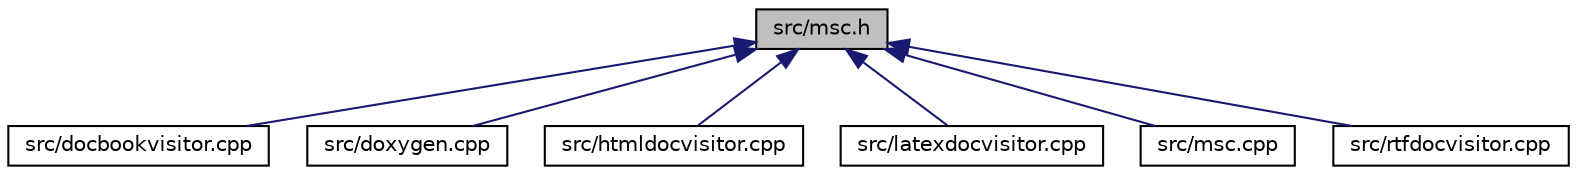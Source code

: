 digraph "src/msc.h"
{
 // INTERACTIVE_SVG=YES
 // LATEX_PDF_SIZE
  edge [fontname="Helvetica",fontsize="10",labelfontname="Helvetica",labelfontsize="10"];
  node [fontname="Helvetica",fontsize="10",shape=record];
  Node1 [label="src/msc.h",height=0.2,width=0.4,color="black", fillcolor="grey75", style="filled", fontcolor="black",tooltip=" "];
  Node1 -> Node2 [dir="back",color="midnightblue",fontsize="10",style="solid",fontname="Helvetica"];
  Node2 [label="src/docbookvisitor.cpp",height=0.2,width=0.4,color="black", fillcolor="white", style="filled",URL="$dc/d05/docbookvisitor_8cpp.html",tooltip=" "];
  Node1 -> Node3 [dir="back",color="midnightblue",fontsize="10",style="solid",fontname="Helvetica"];
  Node3 [label="src/doxygen.cpp",height=0.2,width=0.4,color="black", fillcolor="white", style="filled",URL="$dc/d98/doxygen_8cpp.html",tooltip=" "];
  Node1 -> Node4 [dir="back",color="midnightblue",fontsize="10",style="solid",fontname="Helvetica"];
  Node4 [label="src/htmldocvisitor.cpp",height=0.2,width=0.4,color="black", fillcolor="white", style="filled",URL="$da/db0/htmldocvisitor_8cpp.html",tooltip=" "];
  Node1 -> Node5 [dir="back",color="midnightblue",fontsize="10",style="solid",fontname="Helvetica"];
  Node5 [label="src/latexdocvisitor.cpp",height=0.2,width=0.4,color="black", fillcolor="white", style="filled",URL="$d1/d4e/latexdocvisitor_8cpp.html",tooltip=" "];
  Node1 -> Node6 [dir="back",color="midnightblue",fontsize="10",style="solid",fontname="Helvetica"];
  Node6 [label="src/msc.cpp",height=0.2,width=0.4,color="black", fillcolor="white", style="filled",URL="$db/d33/msc_8cpp.html",tooltip=" "];
  Node1 -> Node7 [dir="back",color="midnightblue",fontsize="10",style="solid",fontname="Helvetica"];
  Node7 [label="src/rtfdocvisitor.cpp",height=0.2,width=0.4,color="black", fillcolor="white", style="filled",URL="$de/d9a/rtfdocvisitor_8cpp.html",tooltip=" "];
}

